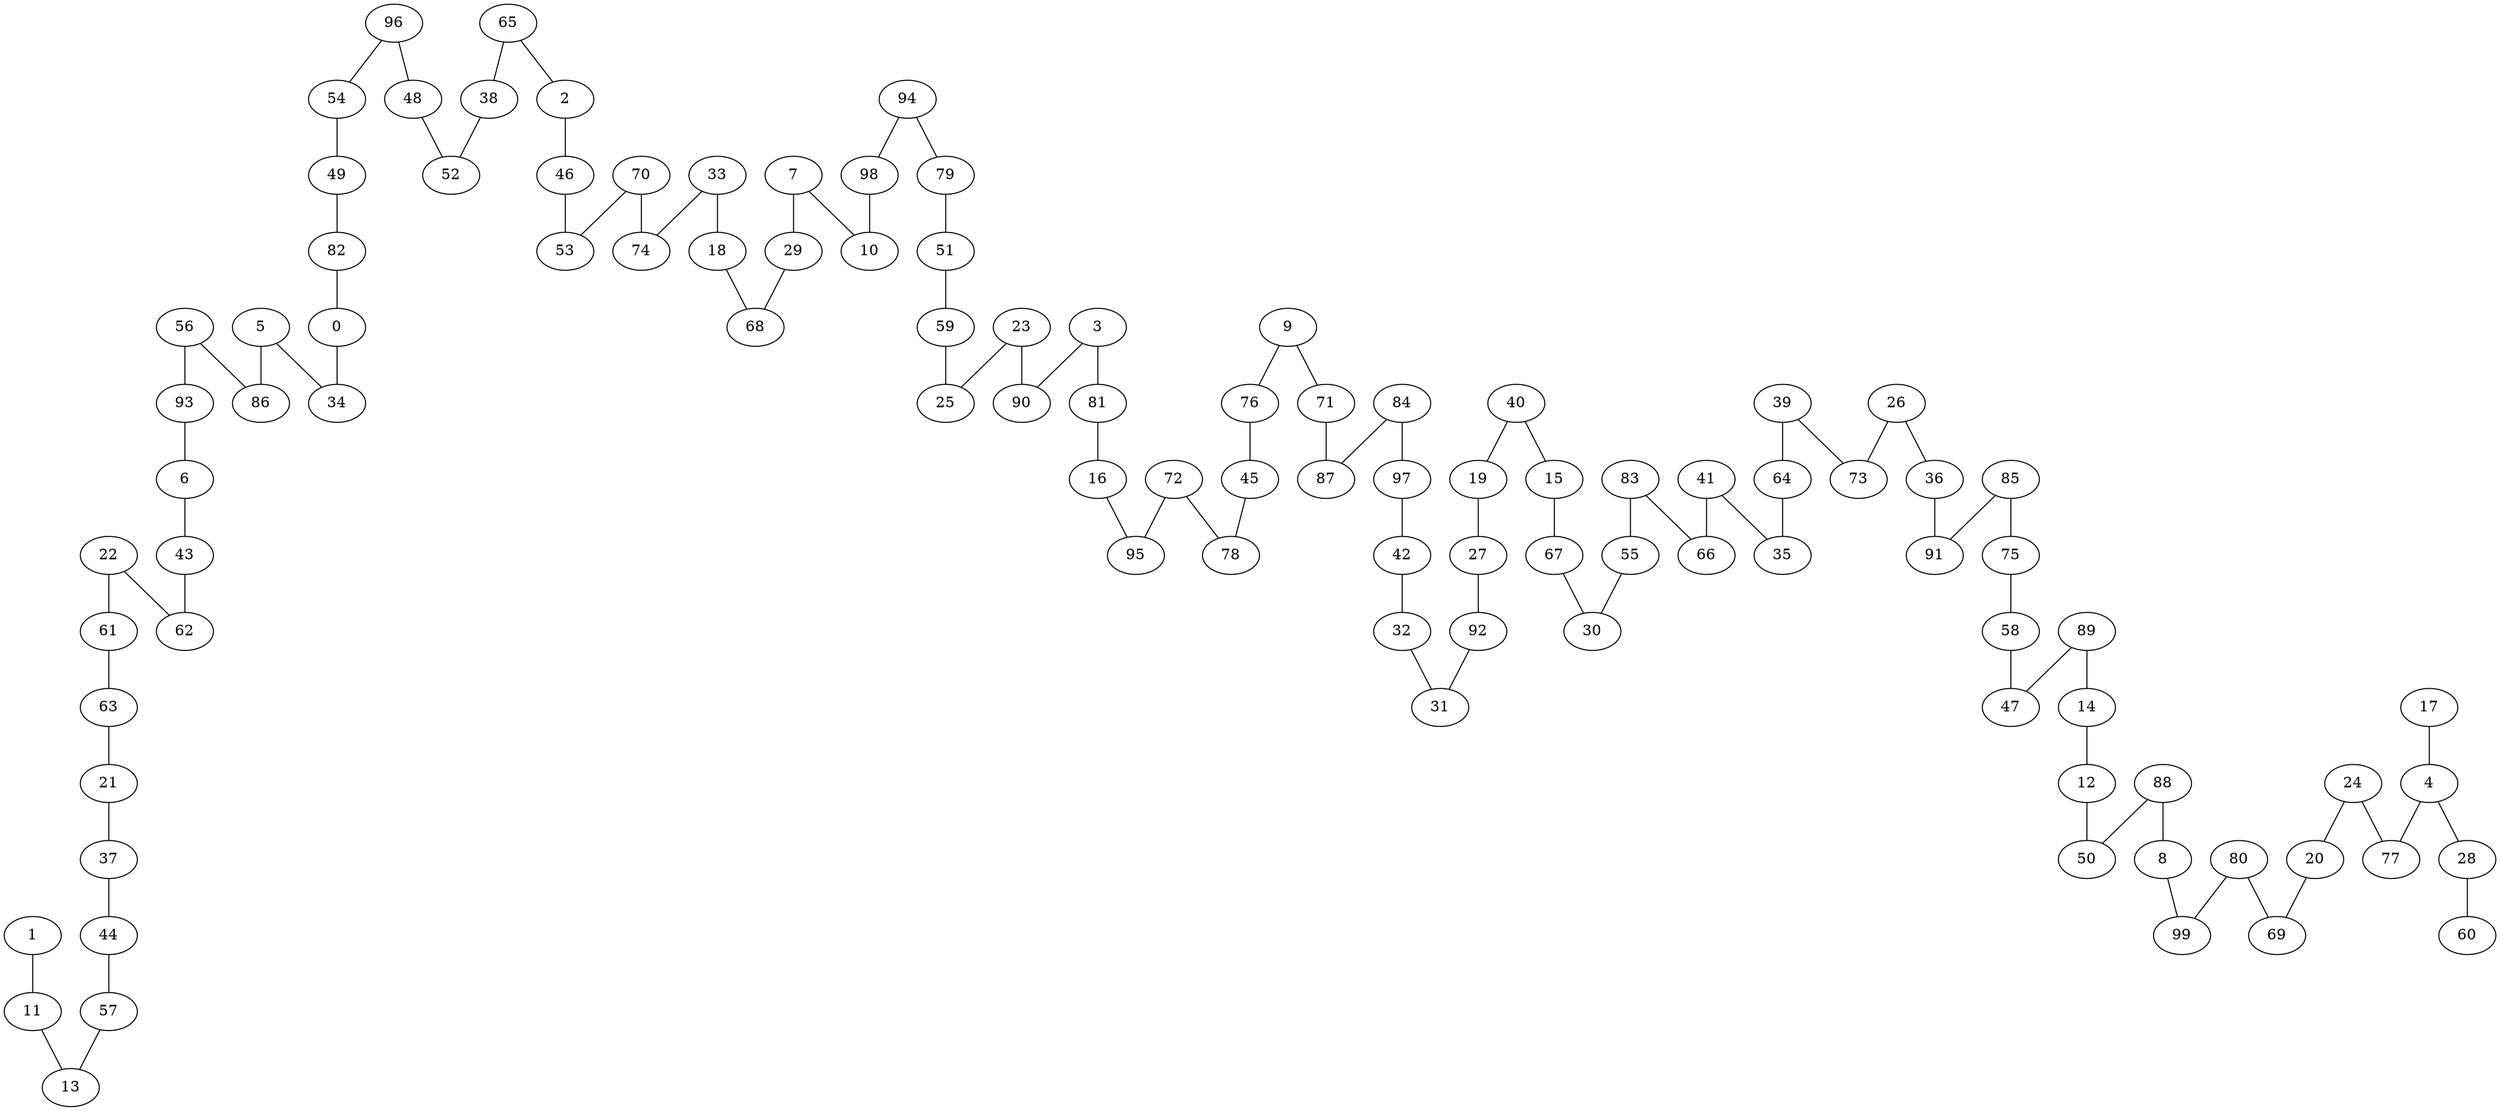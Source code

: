 strict graph G {
1;
11;
13;
57;
44;
37;
21;
63;
61;
22;
62;
43;
6;
93;
56;
86;
5;
34;
0;
82;
49;
54;
96;
48;
52;
38;
65;
2;
46;
53;
70;
74;
33;
18;
68;
29;
7;
10;
98;
94;
79;
51;
59;
25;
23;
90;
3;
81;
16;
95;
72;
78;
45;
76;
9;
71;
87;
84;
97;
42;
32;
31;
92;
27;
19;
40;
15;
67;
30;
55;
83;
66;
41;
35;
64;
39;
73;
26;
36;
91;
85;
75;
58;
47;
89;
14;
12;
50;
88;
8;
99;
80;
69;
20;
24;
77;
4;
28;
60;
17;
11 -- 13;
43 -- 62;
63 -- 21;
84 -- 97;
64 -- 35;
5 -- 34;
22 -- 62;
40 -- 15;
39 -- 64;
70 -- 53;
9 -- 76;
71 -- 87;
48 -- 52;
3 -- 81;
97 -- 42;
9 -- 71;
27 -- 92;
58 -- 47;
83 -- 55;
20 -- 69;
12 -- 50;
4 -- 28;
79 -- 51;
17 -- 4;
24 -- 77;
98 -- 10;
6 -- 43;
37 -- 44;
16 -- 95;
15 -- 67;
82 -- 0;
1 -- 11;
18 -- 68;
59 -- 25;
7 -- 10;
96 -- 48;
92 -- 31;
46 -- 53;
26 -- 73;
72 -- 78;
24 -- 20;
89 -- 47;
83 -- 66;
41 -- 66;
88 -- 8;
56 -- 86;
41 -- 35;
84 -- 87;
29 -- 68;
33 -- 18;
85 -- 91;
96 -- 54;
21 -- 37;
44 -- 57;
93 -- 6;
51 -- 59;
49 -- 82;
65 -- 38;
3 -- 90;
76 -- 45;
38 -- 52;
94 -- 79;
67 -- 30;
7 -- 29;
40 -- 19;
45 -- 78;
26 -- 36;
8 -- 99;
89 -- 14;
80 -- 69;
28 -- 60;
42 -- 32;
4 -- 77;
54 -- 49;
70 -- 74;
33 -- 74;
36 -- 91;
56 -- 93;
85 -- 75;
65 -- 2;
22 -- 61;
61 -- 63;
0 -- 34;
39 -- 73;
72 -- 95;
32 -- 31;
57 -- 13;
94 -- 98;
23 -- 90;
5 -- 86;
55 -- 30;
75 -- 58;
19 -- 27;
88 -- 50;
14 -- 12;
80 -- 99;
23 -- 25;
81 -- 16;
2 -- 46;
}
